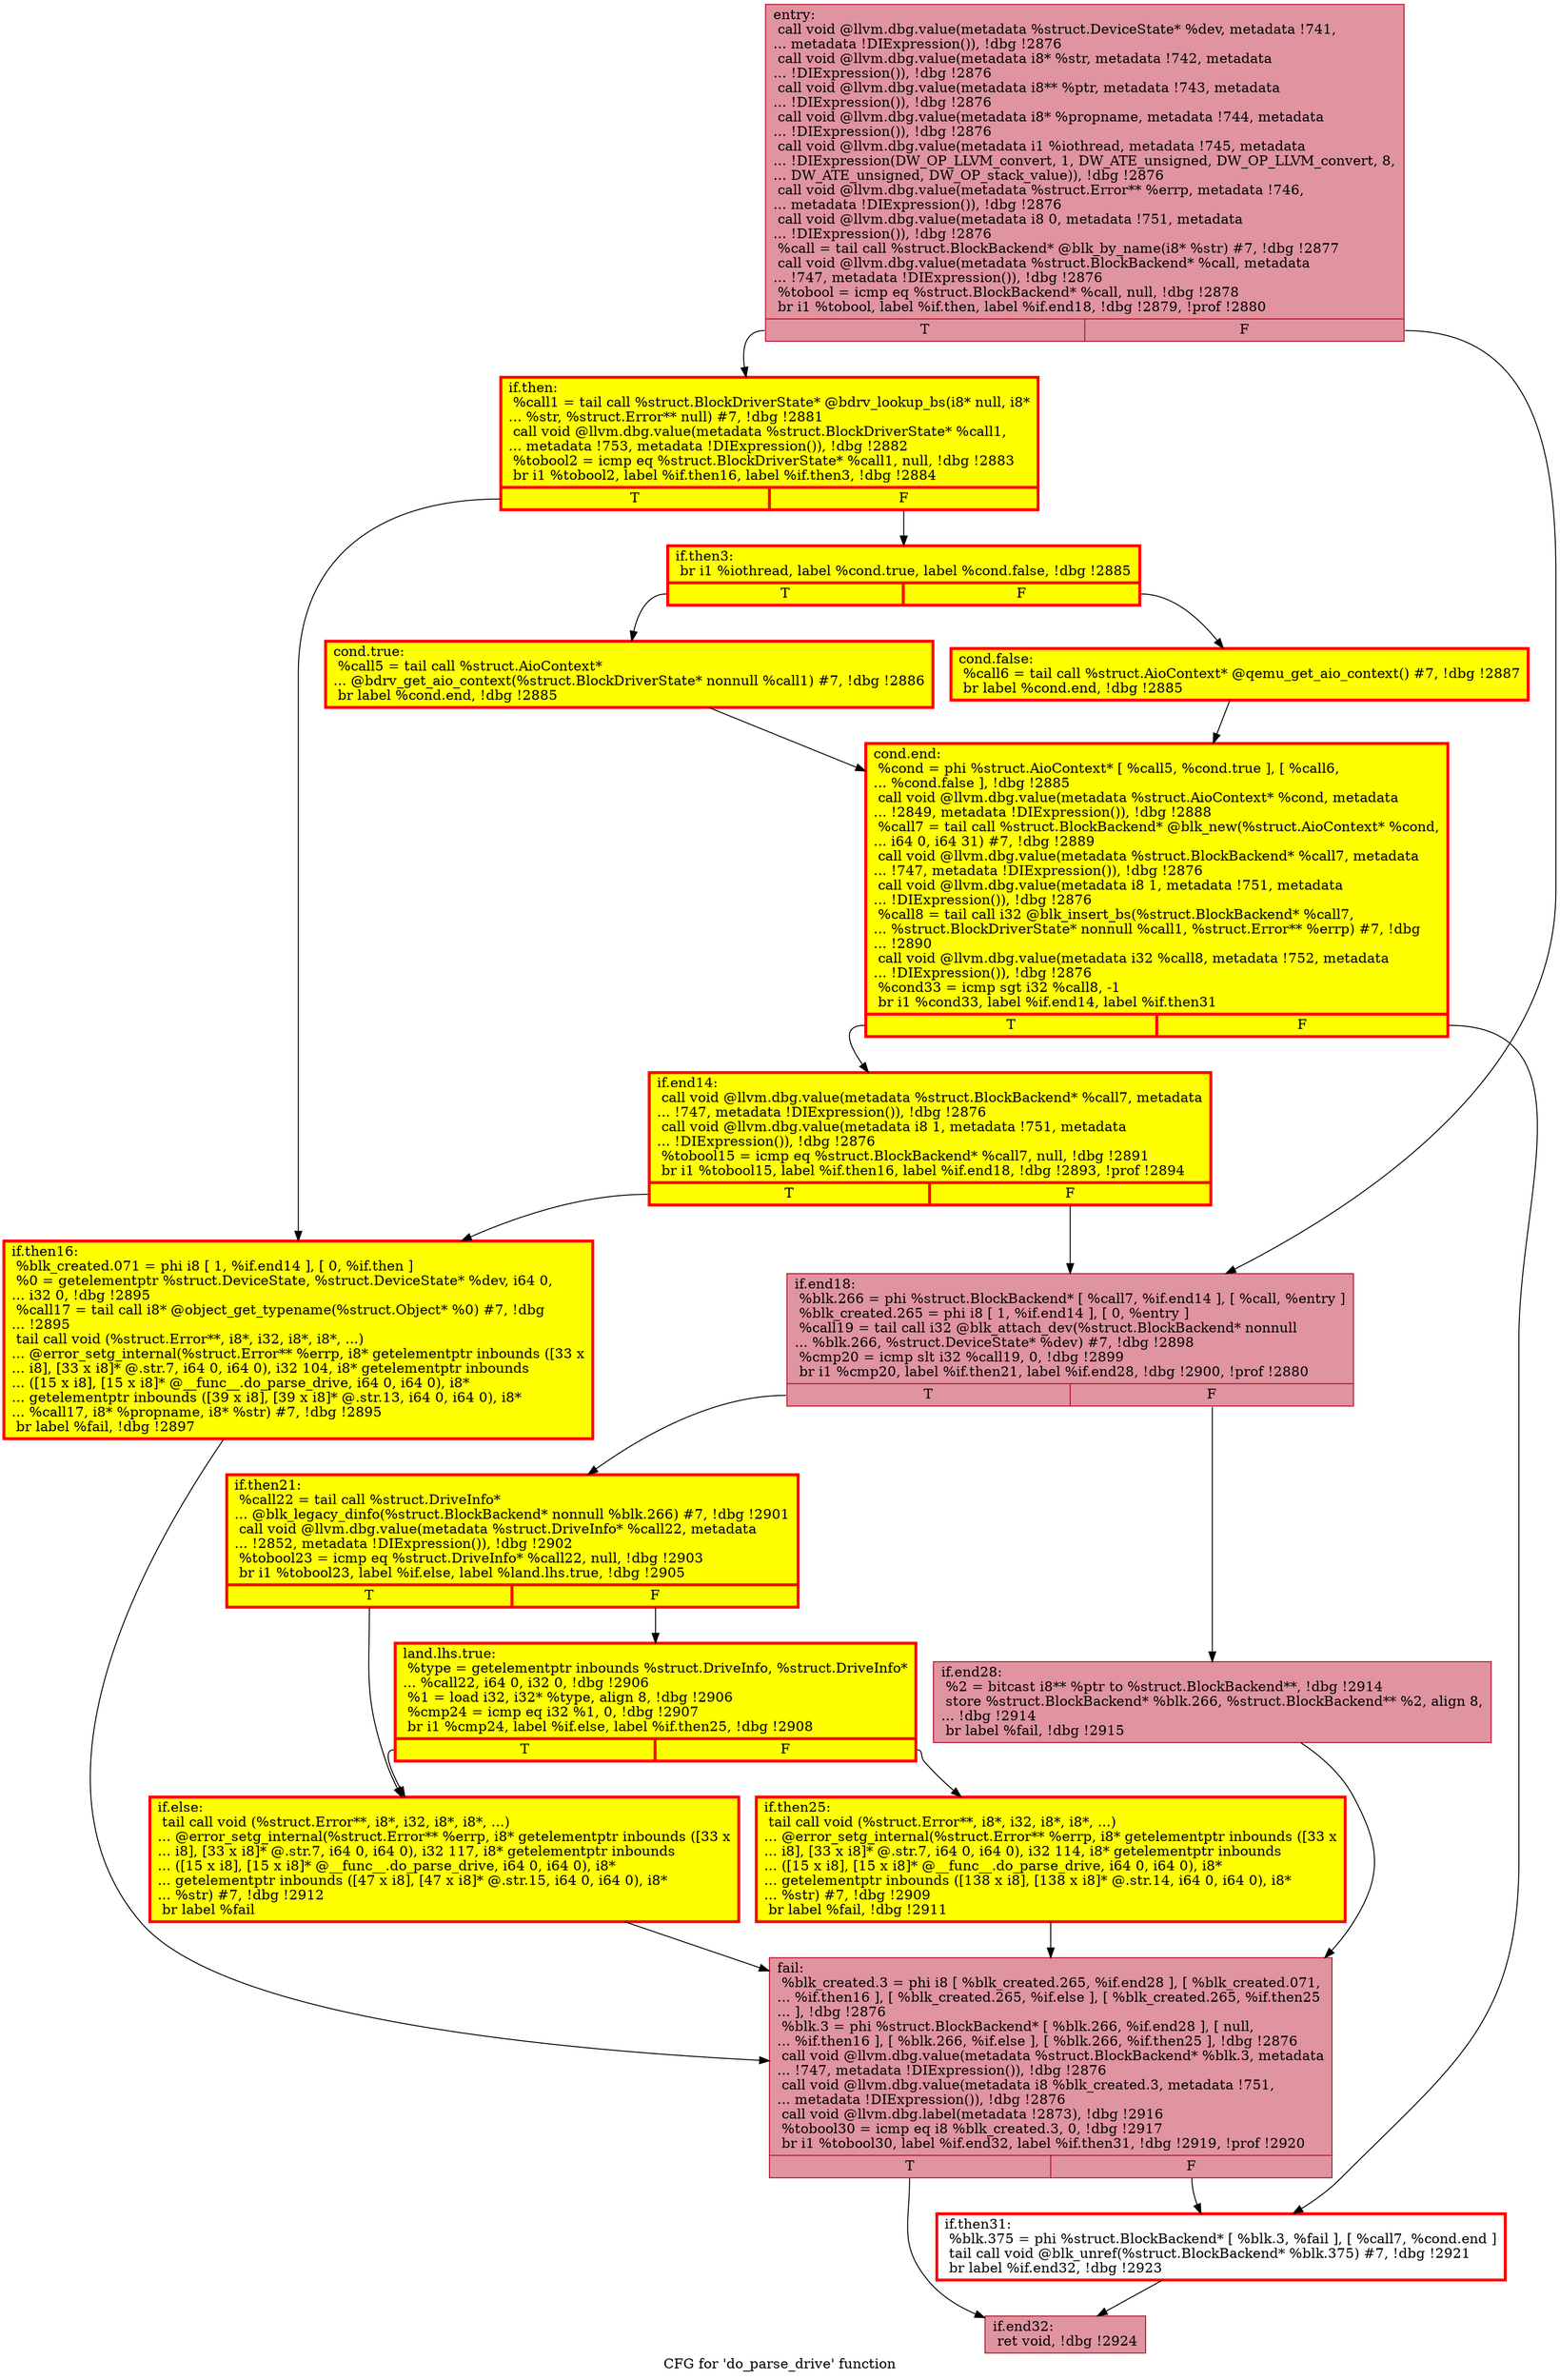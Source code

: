 digraph "CFG for 'do_parse_drive' function" {
	label="CFG for 'do_parse_drive' function";

	Node0x556c185534e0 [shape=record,color="#b70d28ff", style=filled, fillcolor="#b70d2870",label="{entry:\l  call void @llvm.dbg.value(metadata %struct.DeviceState* %dev, metadata !741,\l... metadata !DIExpression()), !dbg !2876\l  call void @llvm.dbg.value(metadata i8* %str, metadata !742, metadata\l... !DIExpression()), !dbg !2876\l  call void @llvm.dbg.value(metadata i8** %ptr, metadata !743, metadata\l... !DIExpression()), !dbg !2876\l  call void @llvm.dbg.value(metadata i8* %propname, metadata !744, metadata\l... !DIExpression()), !dbg !2876\l  call void @llvm.dbg.value(metadata i1 %iothread, metadata !745, metadata\l... !DIExpression(DW_OP_LLVM_convert, 1, DW_ATE_unsigned, DW_OP_LLVM_convert, 8,\l... DW_ATE_unsigned, DW_OP_stack_value)), !dbg !2876\l  call void @llvm.dbg.value(metadata %struct.Error** %errp, metadata !746,\l... metadata !DIExpression()), !dbg !2876\l  call void @llvm.dbg.value(metadata i8 0, metadata !751, metadata\l... !DIExpression()), !dbg !2876\l  %call = tail call %struct.BlockBackend* @blk_by_name(i8* %str) #7, !dbg !2877\l  call void @llvm.dbg.value(metadata %struct.BlockBackend* %call, metadata\l... !747, metadata !DIExpression()), !dbg !2876\l  %tobool = icmp eq %struct.BlockBackend* %call, null, !dbg !2878\l  br i1 %tobool, label %if.then, label %if.end18, !dbg !2879, !prof !2880\l|{<s0>T|<s1>F}}"];
	Node0x556c185534e0:s0 -> Node0x556c18554e30;
	Node0x556c185534e0:s1 -> Node0x556c1853f4d0;
	Node0x556c18554e30 [shape=record,penwidth=3.0, style="filled", color="red", fillcolor="yellow",label="{if.then:                                          \l  %call1 = tail call %struct.BlockDriverState* @bdrv_lookup_bs(i8* null, i8*\l... %str, %struct.Error** null) #7, !dbg !2881\l  call void @llvm.dbg.value(metadata %struct.BlockDriverState* %call1,\l... metadata !753, metadata !DIExpression()), !dbg !2882\l  %tobool2 = icmp eq %struct.BlockDriverState* %call1, null, !dbg !2883\l  br i1 %tobool2, label %if.then16, label %if.then3, !dbg !2884\l|{<s0>T|<s1>F}}"];
	Node0x556c18554e30:s0 -> Node0x556c184c2920;
	Node0x556c18554e30:s1 -> Node0x556c18558f30;
	Node0x556c18558f30 [shape=record,penwidth=3.0, style="filled", color="red", fillcolor="yellow",label="{if.then3:                                         \l  br i1 %iothread, label %cond.true, label %cond.false, !dbg !2885\l|{<s0>T|<s1>F}}"];
	Node0x556c18558f30:s0 -> Node0x556c184d17e0;
	Node0x556c18558f30:s1 -> Node0x556c184d1860;
	Node0x556c184d17e0 [shape=record,penwidth=3.0, style="filled", color="red", fillcolor="yellow",label="{cond.true:                                        \l  %call5 = tail call %struct.AioContext*\l... @bdrv_get_aio_context(%struct.BlockDriverState* nonnull %call1) #7, !dbg !2886\l  br label %cond.end, !dbg !2885\l}"];
	Node0x556c184d17e0 -> Node0x556c184d18e0;
	Node0x556c184d1860 [shape=record,penwidth=3.0, style="filled", color="red", fillcolor="yellow",label="{cond.false:                                       \l  %call6 = tail call %struct.AioContext* @qemu_get_aio_context() #7, !dbg !2887\l  br label %cond.end, !dbg !2885\l}"];
	Node0x556c184d1860 -> Node0x556c184d18e0;
	Node0x556c184d18e0 [shape=record,penwidth=3.0, style="filled", color="red", fillcolor="yellow",label="{cond.end:                                         \l  %cond = phi %struct.AioContext* [ %call5, %cond.true ], [ %call6,\l... %cond.false ], !dbg !2885\l  call void @llvm.dbg.value(metadata %struct.AioContext* %cond, metadata\l... !2849, metadata !DIExpression()), !dbg !2888\l  %call7 = tail call %struct.BlockBackend* @blk_new(%struct.AioContext* %cond,\l... i64 0, i64 31) #7, !dbg !2889\l  call void @llvm.dbg.value(metadata %struct.BlockBackend* %call7, metadata\l... !747, metadata !DIExpression()), !dbg !2876\l  call void @llvm.dbg.value(metadata i8 1, metadata !751, metadata\l... !DIExpression()), !dbg !2876\l  %call8 = tail call i32 @blk_insert_bs(%struct.BlockBackend* %call7,\l... %struct.BlockDriverState* nonnull %call1, %struct.Error** %errp) #7, !dbg\l... !2890\l  call void @llvm.dbg.value(metadata i32 %call8, metadata !752, metadata\l... !DIExpression()), !dbg !2876\l  %cond33 = icmp sgt i32 %call8, -1\l  br i1 %cond33, label %if.end14, label %if.then31\l|{<s0>T|<s1>F}}"];
	Node0x556c184d18e0:s0 -> Node0x556c18557210;
	Node0x556c184d18e0:s1 -> Node0x556c1856ba30;
	Node0x556c18557210 [shape=record,penwidth=3.0, style="filled", color="red", fillcolor="yellow",label="{if.end14:                                         \l  call void @llvm.dbg.value(metadata %struct.BlockBackend* %call7, metadata\l... !747, metadata !DIExpression()), !dbg !2876\l  call void @llvm.dbg.value(metadata i8 1, metadata !751, metadata\l... !DIExpression()), !dbg !2876\l  %tobool15 = icmp eq %struct.BlockBackend* %call7, null, !dbg !2891\l  br i1 %tobool15, label %if.then16, label %if.end18, !dbg !2893, !prof !2894\l|{<s0>T|<s1>F}}"];
	Node0x556c18557210:s0 -> Node0x556c184c2920;
	Node0x556c18557210:s1 -> Node0x556c1853f4d0;
	Node0x556c184c2920 [shape=record,penwidth=3.0, style="filled", color="red", fillcolor="yellow",label="{if.then16:                                        \l  %blk_created.071 = phi i8 [ 1, %if.end14 ], [ 0, %if.then ]\l  %0 = getelementptr %struct.DeviceState, %struct.DeviceState* %dev, i64 0,\l... i32 0, !dbg !2895\l  %call17 = tail call i8* @object_get_typename(%struct.Object* %0) #7, !dbg\l... !2895\l  tail call void (%struct.Error**, i8*, i32, i8*, i8*, ...)\l... @error_setg_internal(%struct.Error** %errp, i8* getelementptr inbounds ([33 x\l... i8], [33 x i8]* @.str.7, i64 0, i64 0), i32 104, i8* getelementptr inbounds\l... ([15 x i8], [15 x i8]* @__func__.do_parse_drive, i64 0, i64 0), i8*\l... getelementptr inbounds ([39 x i8], [39 x i8]* @.str.13, i64 0, i64 0), i8*\l... %call17, i8* %propname, i8* %str) #7, !dbg !2895\l  br label %fail, !dbg !2897\l}"];
	Node0x556c184c2920 -> Node0x556c1855aca0;
	Node0x556c1853f4d0 [shape=record,color="#b70d28ff", style=filled, fillcolor="#b70d2870",label="{if.end18:                                         \l  %blk.266 = phi %struct.BlockBackend* [ %call7, %if.end14 ], [ %call, %entry ]\l  %blk_created.265 = phi i8 [ 1, %if.end14 ], [ 0, %entry ]\l  %call19 = tail call i32 @blk_attach_dev(%struct.BlockBackend* nonnull\l... %blk.266, %struct.DeviceState* %dev) #7, !dbg !2898\l  %cmp20 = icmp slt i32 %call19, 0, !dbg !2899\l  br i1 %cmp20, label %if.then21, label %if.end28, !dbg !2900, !prof !2880\l|{<s0>T|<s1>F}}"];
	Node0x556c1853f4d0:s0 -> Node0x556c185403c0;
	Node0x556c1853f4d0:s1 -> Node0x556c184c7590;
	Node0x556c185403c0 [shape=record,penwidth=3.0, style="filled", color="red", fillcolor="yellow",label="{if.then21:                                        \l  %call22 = tail call %struct.DriveInfo*\l... @blk_legacy_dinfo(%struct.BlockBackend* nonnull %blk.266) #7, !dbg !2901\l  call void @llvm.dbg.value(metadata %struct.DriveInfo* %call22, metadata\l... !2852, metadata !DIExpression()), !dbg !2902\l  %tobool23 = icmp eq %struct.DriveInfo* %call22, null, !dbg !2903\l  br i1 %tobool23, label %if.else, label %land.lhs.true, !dbg !2905\l|{<s0>T|<s1>F}}"];
	Node0x556c185403c0:s0 -> Node0x556c18569890;
	Node0x556c185403c0:s1 -> Node0x556c185698e0;
	Node0x556c185698e0 [shape=record,penwidth=3.0, style="filled", color="red", fillcolor="yellow",label="{land.lhs.true:                                    \l  %type = getelementptr inbounds %struct.DriveInfo, %struct.DriveInfo*\l... %call22, i64 0, i32 0, !dbg !2906\l  %1 = load i32, i32* %type, align 8, !dbg !2906\l  %cmp24 = icmp eq i32 %1, 0, !dbg !2907\l  br i1 %cmp24, label %if.else, label %if.then25, !dbg !2908\l|{<s0>T|<s1>F}}"];
	Node0x556c185698e0:s0 -> Node0x556c18569890;
	Node0x556c185698e0:s1 -> Node0x556c185697f0;
	Node0x556c185697f0 [shape=record,penwidth=3.0, style="filled", color="red", fillcolor="yellow",label="{if.then25:                                        \l  tail call void (%struct.Error**, i8*, i32, i8*, i8*, ...)\l... @error_setg_internal(%struct.Error** %errp, i8* getelementptr inbounds ([33 x\l... i8], [33 x i8]* @.str.7, i64 0, i64 0), i32 114, i8* getelementptr inbounds\l... ([15 x i8], [15 x i8]* @__func__.do_parse_drive, i64 0, i64 0), i8*\l... getelementptr inbounds ([138 x i8], [138 x i8]* @.str.14, i64 0, i64 0), i8*\l... %str) #7, !dbg !2909\l  br label %fail, !dbg !2911\l}"];
	Node0x556c185697f0 -> Node0x556c1855aca0;
	Node0x556c18569890 [shape=record,penwidth=3.0, style="filled", color="red", fillcolor="yellow",label="{if.else:                                          \l  tail call void (%struct.Error**, i8*, i32, i8*, i8*, ...)\l... @error_setg_internal(%struct.Error** %errp, i8* getelementptr inbounds ([33 x\l... i8], [33 x i8]* @.str.7, i64 0, i64 0), i32 117, i8* getelementptr inbounds\l... ([15 x i8], [15 x i8]* @__func__.do_parse_drive, i64 0, i64 0), i8*\l... getelementptr inbounds ([47 x i8], [47 x i8]* @.str.15, i64 0, i64 0), i8*\l... %str) #7, !dbg !2912\l  br label %fail\l}"];
	Node0x556c18569890 -> Node0x556c1855aca0;
	Node0x556c184c7590 [shape=record,color="#b70d28ff", style=filled, fillcolor="#b70d2870",label="{if.end28:                                         \l  %2 = bitcast i8** %ptr to %struct.BlockBackend**, !dbg !2914\l  store %struct.BlockBackend* %blk.266, %struct.BlockBackend** %2, align 8,\l... !dbg !2914\l  br label %fail, !dbg !2915\l}"];
	Node0x556c184c7590 -> Node0x556c1855aca0;
	Node0x556c1855aca0 [shape=record,color="#b70d28ff", style=filled, fillcolor="#b70d2870",label="{fail:                                             \l  %blk_created.3 = phi i8 [ %blk_created.265, %if.end28 ], [ %blk_created.071,\l... %if.then16 ], [ %blk_created.265, %if.else ], [ %blk_created.265, %if.then25\l... ], !dbg !2876\l  %blk.3 = phi %struct.BlockBackend* [ %blk.266, %if.end28 ], [ null,\l... %if.then16 ], [ %blk.266, %if.else ], [ %blk.266, %if.then25 ], !dbg !2876\l  call void @llvm.dbg.value(metadata %struct.BlockBackend* %blk.3, metadata\l... !747, metadata !DIExpression()), !dbg !2876\l  call void @llvm.dbg.value(metadata i8 %blk_created.3, metadata !751,\l... metadata !DIExpression()), !dbg !2876\l  call void @llvm.dbg.label(metadata !2873), !dbg !2916\l  %tobool30 = icmp eq i8 %blk_created.3, 0, !dbg !2917\l  br i1 %tobool30, label %if.end32, label %if.then31, !dbg !2919, !prof !2920\l|{<s0>T|<s1>F}}"];
	Node0x556c1855aca0:s0 -> Node0x556c1856ba80;
	Node0x556c1855aca0:s1 -> Node0x556c1856ba30;
	Node0x556c1856ba30 [shape=record,penwidth=3.0, color="red",label="{if.then31:                                        \l  %blk.375 = phi %struct.BlockBackend* [ %blk.3, %fail ], [ %call7, %cond.end ]\l  tail call void @blk_unref(%struct.BlockBackend* %blk.375) #7, !dbg !2921\l  br label %if.end32, !dbg !2923\l}"];
	Node0x556c1856ba30 -> Node0x556c1856ba80;
	Node0x556c1856ba80 [shape=record,color="#b70d28ff", style=filled, fillcolor="#b70d2870",label="{if.end32:                                         \l  ret void, !dbg !2924\l}"];
}
